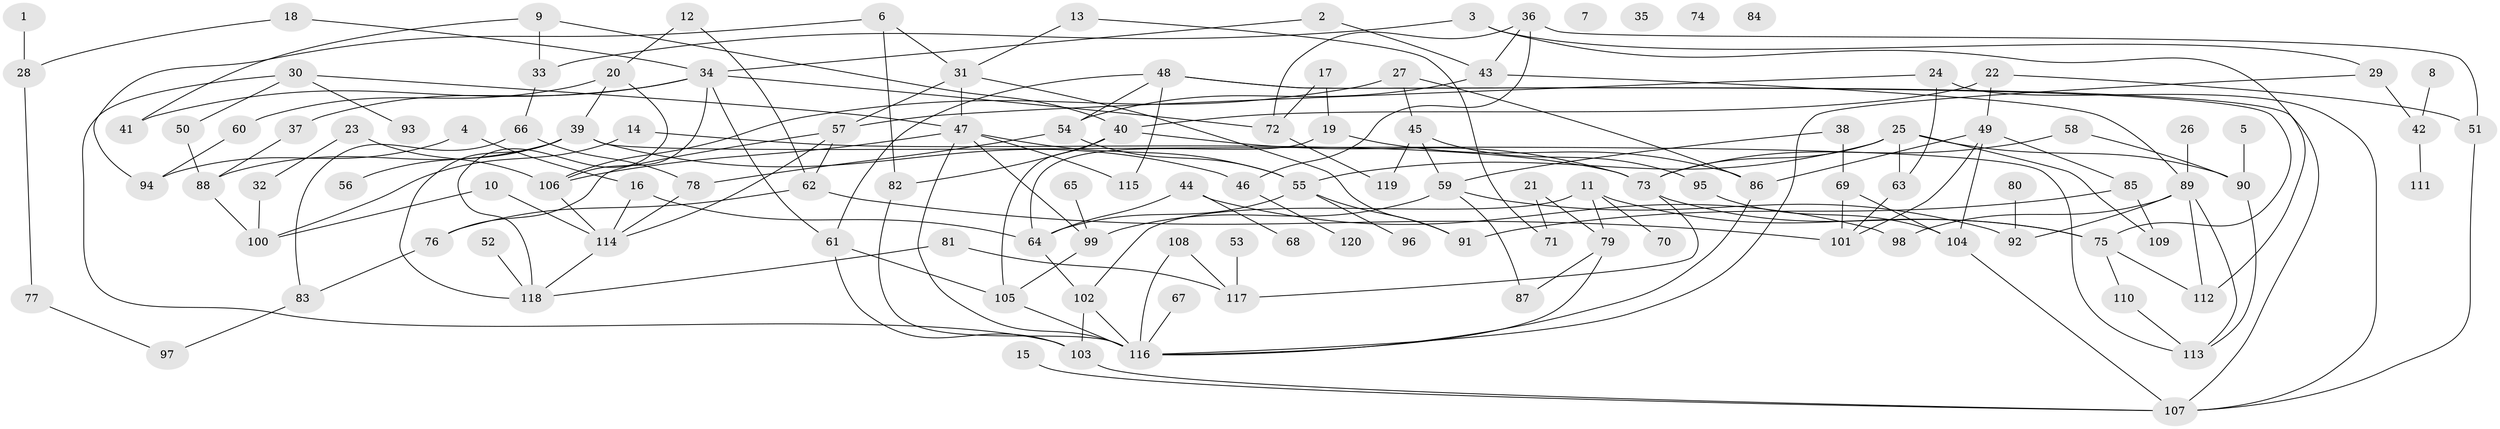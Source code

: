 // coarse degree distribution, {2: 0.2549019607843137, 6: 0.058823529411764705, 3: 0.09803921568627451, 7: 0.0784313725490196, 0: 0.0784313725490196, 5: 0.09803921568627451, 11: 0.0784313725490196, 1: 0.11764705882352941, 4: 0.0784313725490196, 8: 0.0196078431372549, 13: 0.0392156862745098}
// Generated by graph-tools (version 1.1) at 2025/16/03/04/25 18:16:29]
// undirected, 120 vertices, 181 edges
graph export_dot {
graph [start="1"]
  node [color=gray90,style=filled];
  1;
  2;
  3;
  4;
  5;
  6;
  7;
  8;
  9;
  10;
  11;
  12;
  13;
  14;
  15;
  16;
  17;
  18;
  19;
  20;
  21;
  22;
  23;
  24;
  25;
  26;
  27;
  28;
  29;
  30;
  31;
  32;
  33;
  34;
  35;
  36;
  37;
  38;
  39;
  40;
  41;
  42;
  43;
  44;
  45;
  46;
  47;
  48;
  49;
  50;
  51;
  52;
  53;
  54;
  55;
  56;
  57;
  58;
  59;
  60;
  61;
  62;
  63;
  64;
  65;
  66;
  67;
  68;
  69;
  70;
  71;
  72;
  73;
  74;
  75;
  76;
  77;
  78;
  79;
  80;
  81;
  82;
  83;
  84;
  85;
  86;
  87;
  88;
  89;
  90;
  91;
  92;
  93;
  94;
  95;
  96;
  97;
  98;
  99;
  100;
  101;
  102;
  103;
  104;
  105;
  106;
  107;
  108;
  109;
  110;
  111;
  112;
  113;
  114;
  115;
  116;
  117;
  118;
  119;
  120;
  1 -- 28;
  2 -- 34;
  2 -- 43;
  3 -- 29;
  3 -- 33;
  3 -- 112;
  4 -- 16;
  4 -- 94;
  5 -- 90;
  6 -- 31;
  6 -- 82;
  6 -- 94;
  8 -- 42;
  9 -- 33;
  9 -- 40;
  9 -- 41;
  10 -- 100;
  10 -- 114;
  11 -- 70;
  11 -- 75;
  11 -- 79;
  11 -- 102;
  12 -- 20;
  12 -- 62;
  13 -- 31;
  13 -- 71;
  14 -- 73;
  14 -- 100;
  15 -- 107;
  16 -- 64;
  16 -- 114;
  17 -- 19;
  17 -- 72;
  18 -- 28;
  18 -- 34;
  19 -- 64;
  19 -- 86;
  20 -- 39;
  20 -- 60;
  20 -- 118;
  21 -- 71;
  21 -- 79;
  22 -- 40;
  22 -- 49;
  22 -- 51;
  23 -- 32;
  23 -- 106;
  24 -- 57;
  24 -- 63;
  24 -- 107;
  25 -- 55;
  25 -- 63;
  25 -- 73;
  25 -- 90;
  25 -- 109;
  26 -- 89;
  27 -- 45;
  27 -- 86;
  27 -- 106;
  28 -- 77;
  29 -- 42;
  29 -- 116;
  30 -- 47;
  30 -- 50;
  30 -- 93;
  30 -- 103;
  31 -- 47;
  31 -- 57;
  31 -- 91;
  32 -- 100;
  33 -- 66;
  34 -- 37;
  34 -- 41;
  34 -- 61;
  34 -- 72;
  34 -- 106;
  36 -- 43;
  36 -- 46;
  36 -- 51;
  36 -- 72;
  37 -- 88;
  38 -- 59;
  38 -- 69;
  39 -- 46;
  39 -- 56;
  39 -- 88;
  39 -- 113;
  39 -- 118;
  40 -- 73;
  40 -- 82;
  40 -- 105;
  42 -- 111;
  43 -- 54;
  43 -- 89;
  44 -- 64;
  44 -- 68;
  44 -- 98;
  45 -- 59;
  45 -- 95;
  45 -- 119;
  46 -- 120;
  47 -- 55;
  47 -- 99;
  47 -- 106;
  47 -- 115;
  47 -- 116;
  48 -- 54;
  48 -- 61;
  48 -- 75;
  48 -- 107;
  48 -- 115;
  49 -- 85;
  49 -- 86;
  49 -- 101;
  49 -- 104;
  50 -- 88;
  51 -- 107;
  52 -- 118;
  53 -- 117;
  54 -- 55;
  54 -- 78;
  55 -- 64;
  55 -- 91;
  55 -- 96;
  57 -- 62;
  57 -- 76;
  57 -- 114;
  58 -- 73;
  58 -- 90;
  59 -- 87;
  59 -- 92;
  59 -- 99;
  60 -- 94;
  61 -- 103;
  61 -- 105;
  62 -- 76;
  62 -- 101;
  63 -- 101;
  64 -- 102;
  65 -- 99;
  66 -- 78;
  66 -- 83;
  67 -- 116;
  69 -- 101;
  69 -- 104;
  72 -- 119;
  73 -- 75;
  73 -- 117;
  75 -- 110;
  75 -- 112;
  76 -- 83;
  77 -- 97;
  78 -- 114;
  79 -- 87;
  79 -- 116;
  80 -- 92;
  81 -- 117;
  81 -- 118;
  82 -- 116;
  83 -- 97;
  85 -- 91;
  85 -- 109;
  86 -- 116;
  88 -- 100;
  89 -- 92;
  89 -- 98;
  89 -- 112;
  89 -- 113;
  90 -- 113;
  95 -- 104;
  99 -- 105;
  102 -- 103;
  102 -- 116;
  103 -- 107;
  104 -- 107;
  105 -- 116;
  106 -- 114;
  108 -- 116;
  108 -- 117;
  110 -- 113;
  114 -- 118;
}
